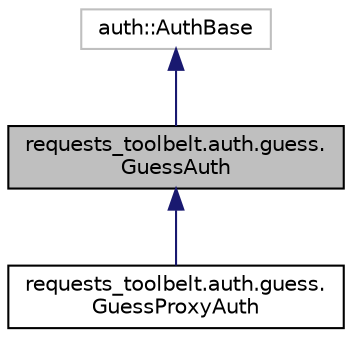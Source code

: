 digraph "requests_toolbelt.auth.guess.GuessAuth"
{
 // LATEX_PDF_SIZE
  edge [fontname="Helvetica",fontsize="10",labelfontname="Helvetica",labelfontsize="10"];
  node [fontname="Helvetica",fontsize="10",shape=record];
  Node1 [label="requests_toolbelt.auth.guess.\lGuessAuth",height=0.2,width=0.4,color="black", fillcolor="grey75", style="filled", fontcolor="black",tooltip=" "];
  Node2 -> Node1 [dir="back",color="midnightblue",fontsize="10",style="solid",fontname="Helvetica"];
  Node2 [label="auth::AuthBase",height=0.2,width=0.4,color="grey75", fillcolor="white", style="filled",tooltip=" "];
  Node1 -> Node3 [dir="back",color="midnightblue",fontsize="10",style="solid",fontname="Helvetica"];
  Node3 [label="requests_toolbelt.auth.guess.\lGuessProxyAuth",height=0.2,width=0.4,color="black", fillcolor="white", style="filled",URL="$classrequests__toolbelt_1_1auth_1_1guess_1_1GuessProxyAuth.html",tooltip=" "];
}
